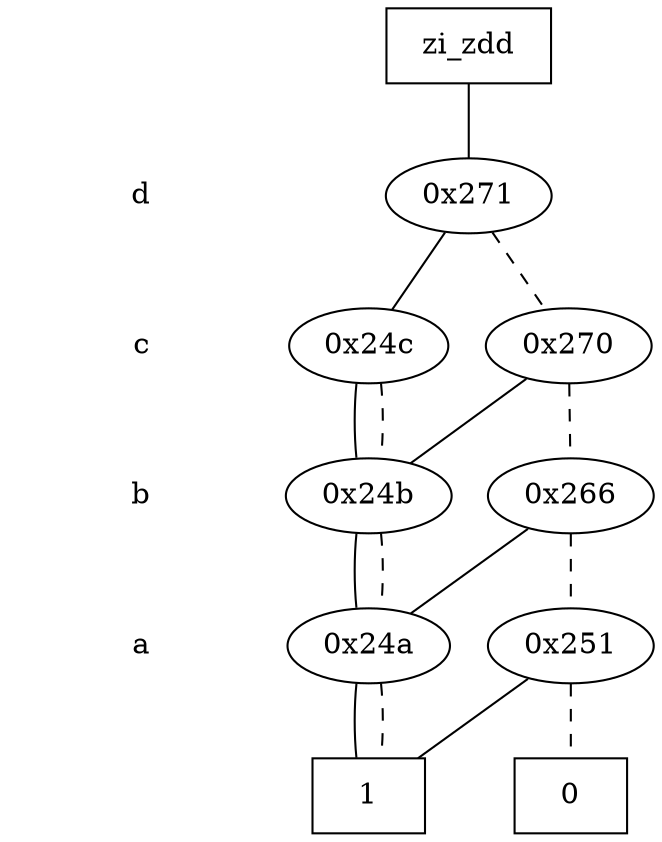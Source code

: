 digraph "ZDD" {
size = "7.5,10"
center = true;
edge [dir = none];
{ node [shape = plaintext];
  edge [style = invis];
  "CONST NODES" [style = invis];
" d " -> " c " -> " b " -> " a " -> "CONST NODES"; 
}
{ rank = same; node [shape = box]; edge [style = invis];
"  zi_zdd  "; }
{ rank = same; " d ";
"0x271";
}
{ rank = same; " c ";
"0x270";
"0x24c";
}
{ rank = same; " b ";
"0x24b";
"0x266";
}
{ rank = same; " a ";
"0x24a";
"0x251";
}
{ rank = same; "CONST NODES";
{ node [shape = box]; "0x1a6";
"0x1a5";
}
}
"  zi_zdd  " -> "0x271" [style = solid];
"0x271" -> "0x24c";
"0x271" -> "0x270" [style = dashed];
"0x270" -> "0x24b";
"0x270" -> "0x266" [style = dashed];
"0x24c" -> "0x24b";
"0x24c" -> "0x24b" [style = dashed];
"0x24b" -> "0x24a";
"0x24b" -> "0x24a" [style = dashed];
"0x266" -> "0x24a";
"0x266" -> "0x251" [style = dashed];
"0x24a" -> "0x1a5";
"0x24a" -> "0x1a5" [style = dashed];
"0x251" -> "0x1a5";
"0x251" -> "0x1a6" [style = dashed];
"0x1a6" [label = "0"];
"0x1a5" [label = "1"];
}
